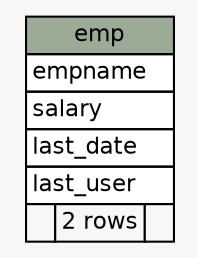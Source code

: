 // dot 2.40.1 on Linux 5.4.0-84-generic
// SchemaSpy rev 590
digraph "emp" {
  graph [
    rankdir="RL"
    bgcolor="#f7f7f7"
    nodesep="0.18"
    ranksep="0.46"
    fontname="Helvetica"
    fontsize="11"
  ];
  node [
    fontname="Helvetica"
    fontsize="11"
    shape="plaintext"
  ];
  edge [
    arrowsize="0.8"
  ];
  "emp" [
    label=<
    <TABLE BORDER="0" CELLBORDER="1" CELLSPACING="0" BGCOLOR="#ffffff">
      <TR><TD COLSPAN="3" BGCOLOR="#9bab96" ALIGN="CENTER">emp</TD></TR>
      <TR><TD PORT="empname" COLSPAN="3" ALIGN="LEFT">empname</TD></TR>
      <TR><TD PORT="salary" COLSPAN="3" ALIGN="LEFT">salary</TD></TR>
      <TR><TD PORT="last_date" COLSPAN="3" ALIGN="LEFT">last_date</TD></TR>
      <TR><TD PORT="last_user" COLSPAN="3" ALIGN="LEFT">last_user</TD></TR>
      <TR><TD ALIGN="LEFT" BGCOLOR="#f7f7f7">  </TD><TD ALIGN="RIGHT" BGCOLOR="#f7f7f7">2 rows</TD><TD ALIGN="RIGHT" BGCOLOR="#f7f7f7">  </TD></TR>
    </TABLE>>
    URL="tables/emp.html"
    tooltip="emp"
  ];
}
